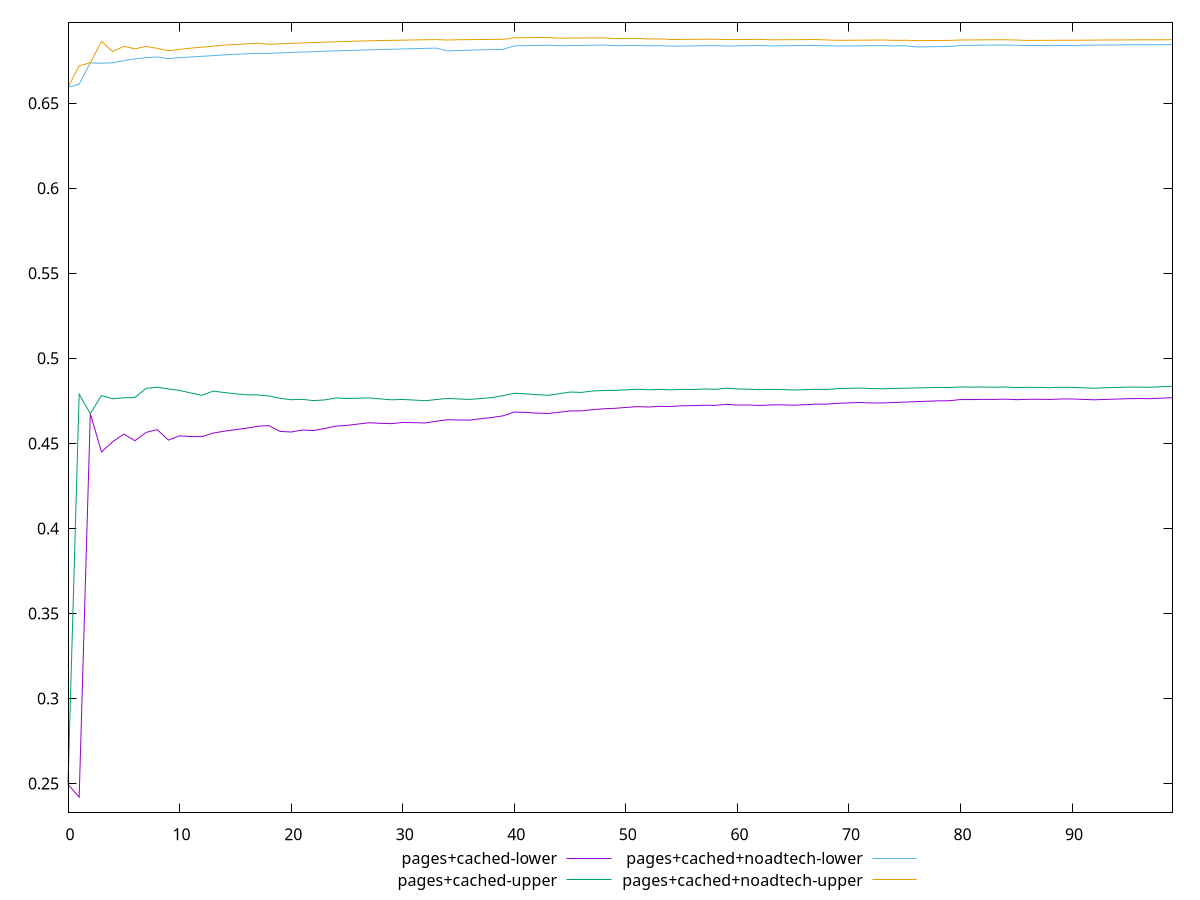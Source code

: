 reset

$pagesCachedLower <<EOF
0 0.2494536790728163
1 0.24193592280323392
2 0.4674522448852807
3 0.4449738386092032
4 0.45096598249499614
5 0.4554900727186225
6 0.451547476699096
7 0.45644854064481405
8 0.4581071469579302
9 0.45191936109697695
10 0.45443318215694056
11 0.45401959990996005
12 0.45394668762887036
13 0.45604983095544915
14 0.4571584299319436
15 0.4580710707839105
16 0.45892071951842395
17 0.4600734911811611
18 0.4604816936026621
19 0.4570440538984108
20 0.4566859879356114
21 0.4578416063012884
22 0.45754985057305386
23 0.45870973891400485
24 0.4601790784055178
25 0.46057316777024265
26 0.4613817776910964
27 0.46212371185693374
28 0.4618151076773849
29 0.46161718208426494
30 0.46227604059284094
31 0.4621949922028713
32 0.4620166347447629
33 0.4629992208923341
34 0.4639275987441917
35 0.4637532202074341
36 0.46368527633475887
37 0.46447502128589296
38 0.46523117402158515
39 0.4662069401771395
40 0.4684355191602256
41 0.46821281215491095
42 0.4678188784958661
43 0.4675607032702568
44 0.4682863791049127
45 0.46907882968413833
46 0.46910878597575584
47 0.46981619663739105
48 0.4703474759612693
49 0.4706153578238765
50 0.47110630876312937
51 0.47162062546696665
52 0.4713744396456433
53 0.47177943003816336
54 0.4716836763809232
55 0.4721175455109162
56 0.47218178978684966
57 0.47245172829349563
58 0.47236650006552705
59 0.47295644153502725
60 0.472540749960793
61 0.4725800596070294
62 0.4722949302585026
63 0.4726147916347813
64 0.47267080051020427
65 0.4724318781303385
66 0.4727386173763089
67 0.4730681312993167
68 0.47309906729504
69 0.4735602851704755
70 0.47382659118934156
71 0.47403387930227453
72 0.4737461940481166
73 0.47374897202830235
74 0.47403274809463675
75 0.47427162061849054
76 0.47453025219924294
77 0.47476956925216757
78 0.47501243529703496
79 0.4750650796847035
80 0.47576787473532073
81 0.475765744009051
82 0.4758931288651689
83 0.47583402106510575
84 0.4760276175647964
85 0.4757052294125191
86 0.4759035607035776
87 0.4759525372316126
88 0.47584569375186625
89 0.4761110367419903
90 0.47613091530457974
91 0.47585925238471977
92 0.4756267759435482
93 0.4758677908190497
94 0.47605233154452026
95 0.4762904099758143
96 0.4763593405563142
97 0.4762937689895735
98 0.4765922108440929
99 0.4768806848681031
EOF

$pagesCachedUpper <<EOF
0 0.2494536790728163
1 0.47897836621265444
2 0.4674522448852807
3 0.4781709416935593
4 0.4762412414911525
5 0.4768156073604439
6 0.4769851423458328
7 0.4823488677986602
8 0.48305506378941787
9 0.48199219262368564
10 0.4811332588444885
11 0.47965518143314007
12 0.4782549729830071
13 0.4807345433990704
14 0.47990812393025434
15 0.47915839231729185
16 0.47856877455856406
17 0.47850819430054986
18 0.47789618221503194
19 0.47647857388597786
20 0.4756772756364606
21 0.47588149090138737
22 0.4751525675387406
23 0.47555696832228184
24 0.47670173488913664
25 0.4763943833117204
26 0.47656667513236944
27 0.4767376567481915
28 0.4761460328415168
29 0.47563945810290686
30 0.47582993886830743
31 0.4754886844304881
32 0.4750783770650316
33 0.4757745909323175
34 0.4764646104709099
35 0.4761082144091045
36 0.47584837199565155
37 0.4763968597292279
38 0.47691212386903153
39 0.47808667648614556
40 0.47948421869983443
41 0.47914591811379925
42 0.4786770205082822
43 0.4782622508271531
44 0.479208768944176
45 0.48018156099064696
46 0.47996601021635726
47 0.48078299904136734
48 0.48112268682543163
49 0.48115663701311734
50 0.4814758811270095
51 0.48183440038664144
52 0.48151520922298374
53 0.48175792244740345
54 0.48147429268960523
55 0.4817654097335161
56 0.48164344960550576
57 0.4820128013353144
58 0.4817679830530418
59 0.4824481589638995
60 0.4820039454276184
61 0.48187851056553843
62 0.4815609097551638
63 0.481753074088579
64 0.48165575029676677
65 0.4813780818896478
66 0.48157424942533783
67 0.48179853763081737
68 0.4816927626198548
69 0.4822196124012848
70 0.4823821063184337
71 0.482540040089884
72 0.48222946465510963
73 0.482108763034528
74 0.48229867715731317
75 0.48244242859261427
76 0.48260916658895225
77 0.48276025067291145
78 0.48291499135468063
79 0.4828612102650843
80 0.48318485622384394
81 0.48308546978884964
82 0.4831349506686202
83 0.4830348598235308
84 0.4831527344939077
85 0.48284407291486703
86 0.4829716932748231
87 0.4829325067216445
88 0.4827434567264869
89 0.4829976986055302
90 0.48293616947198614
91 0.48266647819167957
92 0.48243864630215216
93 0.4827454987195369
94 0.48286692073243326
95 0.4830976713508929
96 0.48309109991404836
97 0.4829547783971769
98 0.48330495637715415
99 0.4836426433426859
EOF

$pagesCachedNoadtechLower <<EOF
0 0.6594331489438882
1 0.6612476738664378
2 0.6738266819498937
3 0.6735814812295722
4 0.6738112061249676
5 0.6750919514664191
6 0.6761326882547806
7 0.6768303417770711
8 0.6772369777809673
9 0.6763345899263505
10 0.676845419764503
11 0.6772639081249273
12 0.6776560137240439
13 0.6780420425048916
14 0.6784974392731975
15 0.6788295525975223
16 0.6791249650754922
17 0.6794343370448142
18 0.6793881582867878
19 0.6796756183102814
20 0.6798950059248258
21 0.6801421034995864
22 0.680385220609057
23 0.6806146004387978
24 0.6808367027007749
25 0.6810402464014911
26 0.6812298049097627
27 0.6814137531747753
28 0.6816211877443912
29 0.6817879955407116
30 0.6819649041688841
31 0.6821374877365847
32 0.6823100004224588
33 0.6824634443748602
34 0.6808038171689348
35 0.6810631683132088
36 0.6812515728469097
37 0.6814357140759332
38 0.6815625733075572
39 0.6817373019936085
40 0.6837860242295892
41 0.6839362194839637
42 0.6840625589594689
43 0.6841823843051802
44 0.6838537908504271
45 0.6839550149456809
46 0.6840630233434379
47 0.6841580710035197
48 0.6842497213803977
49 0.6838703633565107
50 0.6839687005732551
51 0.68406544751216
52 0.683807551204804
53 0.6839088032382277
54 0.6835994414783605
55 0.6836717166766141
56 0.683767384278666
57 0.6838458434185724
58 0.6839251955682268
59 0.6837175826691164
60 0.6837932131780686
61 0.6838861031570793
62 0.683944014497636
63 0.6837716888409101
64 0.6838364449774016
65 0.6839025844386214
66 0.6839727586424991
67 0.6840385999089577
68 0.6838400367213173
69 0.6837024198925201
70 0.683759070927285
71 0.6838246623147823
72 0.6838808032995846
73 0.6839523720523282
74 0.6837981965574529
75 0.6838538593018996
76 0.6831679818001415
77 0.6832355413442065
78 0.6832988434713498
79 0.68336604245511
80 0.6840918514548542
81 0.6841337073671522
82 0.6841983447207574
83 0.6842548474018159
84 0.6842880839045424
85 0.6841528606872069
86 0.6839680304344101
87 0.6840309906662254
88 0.6840675593273648
89 0.6841204182631562
90 0.6841209006908574
91 0.6841751715800511
92 0.684226534763718
93 0.6842972802045126
94 0.6843372860366089
95 0.6843793455244457
96 0.68442088010096
97 0.684453393931988
98 0.6844934842412529
99 0.6845345111293296
EOF

$pagesCachedNoadtechUpper <<EOF
0 0.6594331489438882
1 0.6720886266584091
2 0.6738266819498937
3 0.686380076221536
4 0.6804263372702207
5 0.6835195270972054
6 0.6820396313516369
7 0.6834531955923862
8 0.6823280131192224
9 0.6808990012959605
10 0.6817224656380928
11 0.6824344976730997
12 0.6830312525005544
13 0.6835918886567565
14 0.6841917657998811
15 0.6846108304908407
16 0.6849613424931327
17 0.6853747484926145
18 0.6846883242882973
19 0.6850167366722004
20 0.6852449465922009
21 0.6855004284435341
22 0.6857294845518145
23 0.6860067555488396
24 0.6862041460458836
25 0.686376253197039
26 0.6865823825344568
27 0.6867647371371155
28 0.6869147609500008
29 0.6870293602645294
30 0.6871523602567472
31 0.6872695282615322
32 0.687385668605493
33 0.6874815954151338
34 0.6872268471515051
35 0.6873963744466257
36 0.6874631022078279
37 0.687535095882729
38 0.687575170711821
39 0.6876450846726255
40 0.6885219013612838
41 0.6886037035383915
42 0.6886619887329237
43 0.6887151678731536
44 0.6883086520814078
45 0.6883768086790106
46 0.6884296689439706
47 0.6884659324736434
48 0.6885000221702151
49 0.6880885014664028
50 0.6881424765543107
51 0.6881953663524359
52 0.6878447840947594
53 0.6879093964822345
54 0.687537651477567
55 0.6875790880451388
56 0.687644155761294
57 0.6876917904786384
58 0.6877403797898374
59 0.6874548523377186
60 0.6875043717251565
61 0.6875717125473091
62 0.6876005806879298
63 0.6873433273104835
64 0.687385545888951
65 0.687429101984551
66 0.6874766808931538
67 0.6875198913663482
68 0.6872649783268028
69 0.6870504179237142
70 0.6870901704590296
71 0.6871387635047832
72 0.6871880360568342
73 0.6872544807391381
74 0.6870366140409898
75 0.6870864326142619
76 0.6868803649415871
77 0.6869217638832111
78 0.686959243067061
79 0.6870009394436902
80 0.6872445067416986
81 0.6872688425808818
82 0.6873284307262624
83 0.6873689995619677
84 0.6873845013185074
85 0.6872020829542942
86 0.6869801507415422
87 0.6870309458167183
88 0.6870534162429716
89 0.6871011287668023
90 0.6870912959415364
91 0.6871417145160928
92 0.6871889155692124
93 0.6872479463784671
94 0.6872731233087227
95 0.6873019273914346
96 0.6873302062689576
97 0.6873481308724211
98 0.6873749952359998
99 0.6874028202662589
EOF

set key outside below
set xrange [0:99]
set yrange [0.23300033790183552:0.6976507527745519]
set trange [0.23300033790183552:0.6976507527745519]
set terminal svg size 640, 560 enhanced background rgb 'white'
set output "report_00016_2021-02-10T13-31-48.338Z/meta/scoreEstimate/comparison/sorted/1_vs_2.svg"

plot $pagesCachedLower title "pages+cached-lower" with line, \
     $pagesCachedUpper title "pages+cached-upper" with line, \
     $pagesCachedNoadtechLower title "pages+cached+noadtech-lower" with line, \
     $pagesCachedNoadtechUpper title "pages+cached+noadtech-upper" with line

reset
